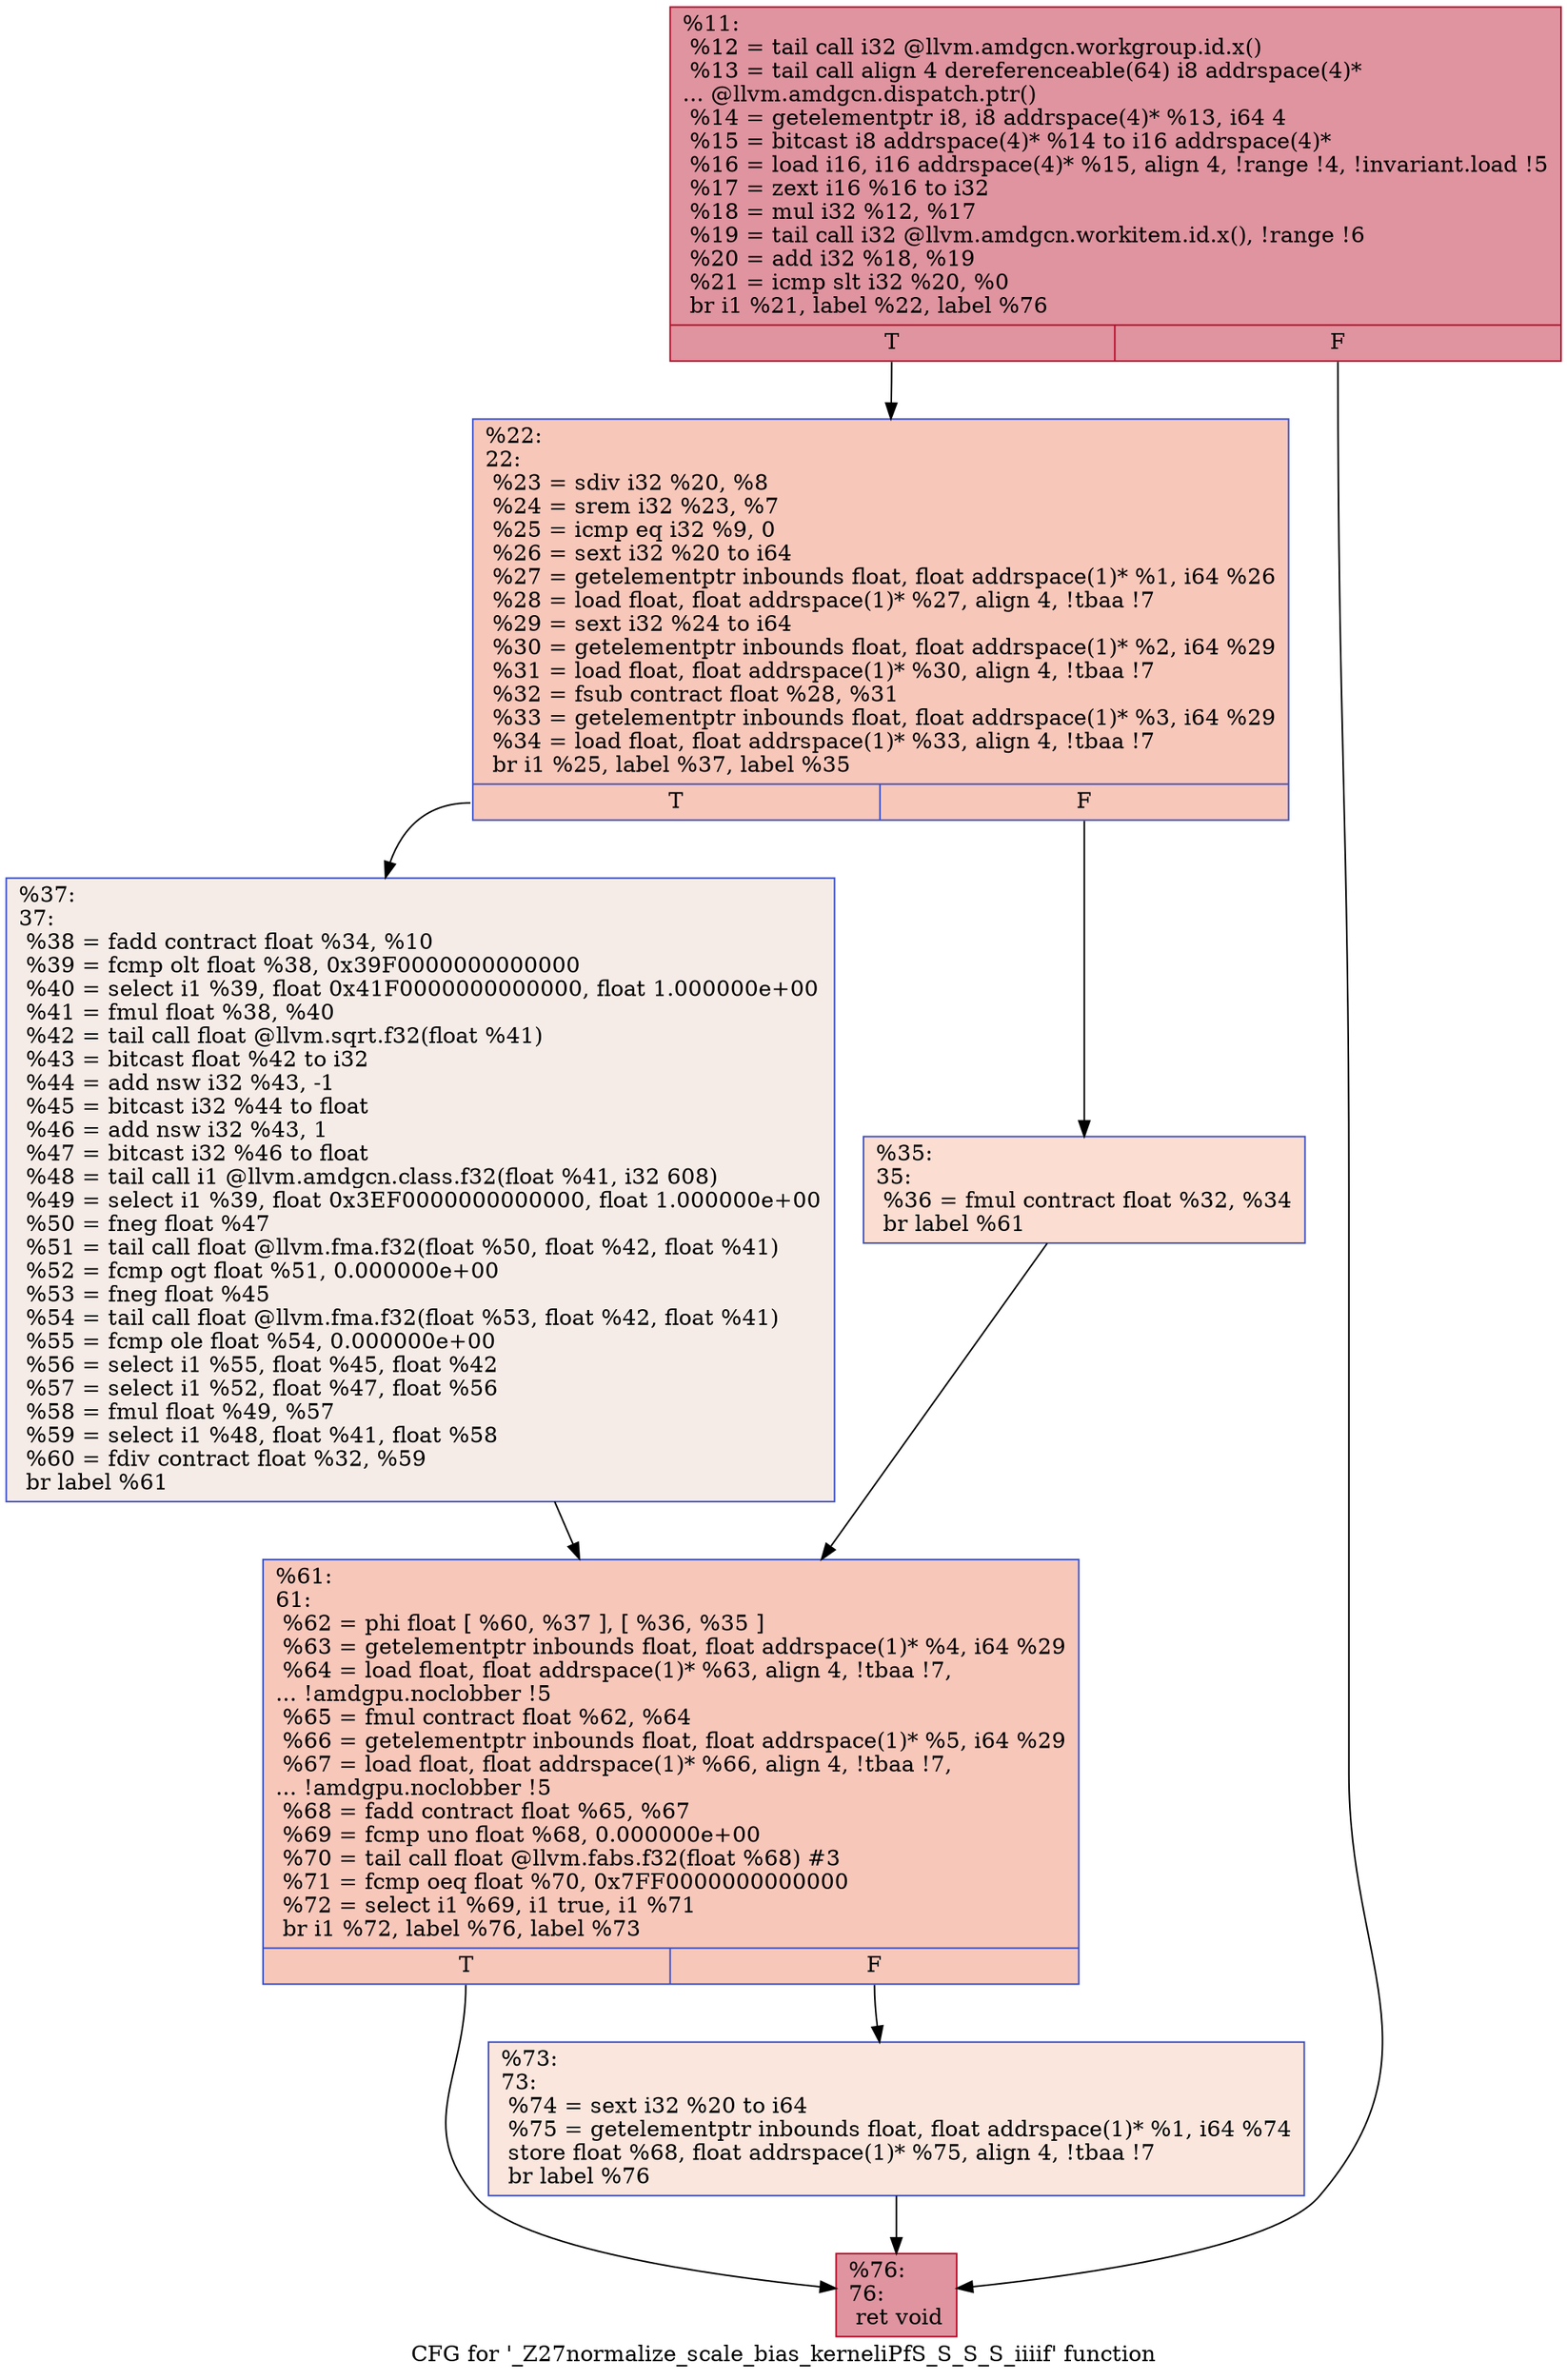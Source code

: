 digraph "CFG for '_Z27normalize_scale_bias_kerneliPfS_S_S_S_iiiif' function" {
	label="CFG for '_Z27normalize_scale_bias_kerneliPfS_S_S_S_iiiif' function";

	Node0x4a23080 [shape=record,color="#b70d28ff", style=filled, fillcolor="#b70d2870",label="{%11:\l  %12 = tail call i32 @llvm.amdgcn.workgroup.id.x()\l  %13 = tail call align 4 dereferenceable(64) i8 addrspace(4)*\l... @llvm.amdgcn.dispatch.ptr()\l  %14 = getelementptr i8, i8 addrspace(4)* %13, i64 4\l  %15 = bitcast i8 addrspace(4)* %14 to i16 addrspace(4)*\l  %16 = load i16, i16 addrspace(4)* %15, align 4, !range !4, !invariant.load !5\l  %17 = zext i16 %16 to i32\l  %18 = mul i32 %12, %17\l  %19 = tail call i32 @llvm.amdgcn.workitem.id.x(), !range !6\l  %20 = add i32 %18, %19\l  %21 = icmp slt i32 %20, %0\l  br i1 %21, label %22, label %76\l|{<s0>T|<s1>F}}"];
	Node0x4a23080:s0 -> Node0x4a25e00;
	Node0x4a23080:s1 -> Node0x4a25e90;
	Node0x4a25e00 [shape=record,color="#3d50c3ff", style=filled, fillcolor="#ec7f6370",label="{%22:\l22:                                               \l  %23 = sdiv i32 %20, %8\l  %24 = srem i32 %23, %7\l  %25 = icmp eq i32 %9, 0\l  %26 = sext i32 %20 to i64\l  %27 = getelementptr inbounds float, float addrspace(1)* %1, i64 %26\l  %28 = load float, float addrspace(1)* %27, align 4, !tbaa !7\l  %29 = sext i32 %24 to i64\l  %30 = getelementptr inbounds float, float addrspace(1)* %2, i64 %29\l  %31 = load float, float addrspace(1)* %30, align 4, !tbaa !7\l  %32 = fsub contract float %28, %31\l  %33 = getelementptr inbounds float, float addrspace(1)* %3, i64 %29\l  %34 = load float, float addrspace(1)* %33, align 4, !tbaa !7\l  br i1 %25, label %37, label %35\l|{<s0>T|<s1>F}}"];
	Node0x4a25e00:s0 -> Node0x4a26e60;
	Node0x4a25e00:s1 -> Node0x4a26ef0;
	Node0x4a26ef0 [shape=record,color="#3d50c3ff", style=filled, fillcolor="#f7b39670",label="{%35:\l35:                                               \l  %36 = fmul contract float %32, %34\l  br label %61\l}"];
	Node0x4a26ef0 -> Node0x4a270c0;
	Node0x4a26e60 [shape=record,color="#3d50c3ff", style=filled, fillcolor="#ead5c970",label="{%37:\l37:                                               \l  %38 = fadd contract float %34, %10\l  %39 = fcmp olt float %38, 0x39F0000000000000\l  %40 = select i1 %39, float 0x41F0000000000000, float 1.000000e+00\l  %41 = fmul float %38, %40\l  %42 = tail call float @llvm.sqrt.f32(float %41)\l  %43 = bitcast float %42 to i32\l  %44 = add nsw i32 %43, -1\l  %45 = bitcast i32 %44 to float\l  %46 = add nsw i32 %43, 1\l  %47 = bitcast i32 %46 to float\l  %48 = tail call i1 @llvm.amdgcn.class.f32(float %41, i32 608)\l  %49 = select i1 %39, float 0x3EF0000000000000, float 1.000000e+00\l  %50 = fneg float %47\l  %51 = tail call float @llvm.fma.f32(float %50, float %42, float %41)\l  %52 = fcmp ogt float %51, 0.000000e+00\l  %53 = fneg float %45\l  %54 = tail call float @llvm.fma.f32(float %53, float %42, float %41)\l  %55 = fcmp ole float %54, 0.000000e+00\l  %56 = select i1 %55, float %45, float %42\l  %57 = select i1 %52, float %47, float %56\l  %58 = fmul float %49, %57\l  %59 = select i1 %48, float %41, float %58\l  %60 = fdiv contract float %32, %59\l  br label %61\l}"];
	Node0x4a26e60 -> Node0x4a270c0;
	Node0x4a270c0 [shape=record,color="#3d50c3ff", style=filled, fillcolor="#ec7f6370",label="{%61:\l61:                                               \l  %62 = phi float [ %60, %37 ], [ %36, %35 ]\l  %63 = getelementptr inbounds float, float addrspace(1)* %4, i64 %29\l  %64 = load float, float addrspace(1)* %63, align 4, !tbaa !7,\l... !amdgpu.noclobber !5\l  %65 = fmul contract float %62, %64\l  %66 = getelementptr inbounds float, float addrspace(1)* %5, i64 %29\l  %67 = load float, float addrspace(1)* %66, align 4, !tbaa !7,\l... !amdgpu.noclobber !5\l  %68 = fadd contract float %65, %67\l  %69 = fcmp uno float %68, 0.000000e+00\l  %70 = tail call float @llvm.fabs.f32(float %68) #3\l  %71 = fcmp oeq float %70, 0x7FF0000000000000\l  %72 = select i1 %69, i1 true, i1 %71\l  br i1 %72, label %76, label %73\l|{<s0>T|<s1>F}}"];
	Node0x4a270c0:s0 -> Node0x4a25e90;
	Node0x4a270c0:s1 -> Node0x4a2a0c0;
	Node0x4a2a0c0 [shape=record,color="#3d50c3ff", style=filled, fillcolor="#f3c7b170",label="{%73:\l73:                                               \l  %74 = sext i32 %20 to i64\l  %75 = getelementptr inbounds float, float addrspace(1)* %1, i64 %74\l  store float %68, float addrspace(1)* %75, align 4, !tbaa !7\l  br label %76\l}"];
	Node0x4a2a0c0 -> Node0x4a25e90;
	Node0x4a25e90 [shape=record,color="#b70d28ff", style=filled, fillcolor="#b70d2870",label="{%76:\l76:                                               \l  ret void\l}"];
}
